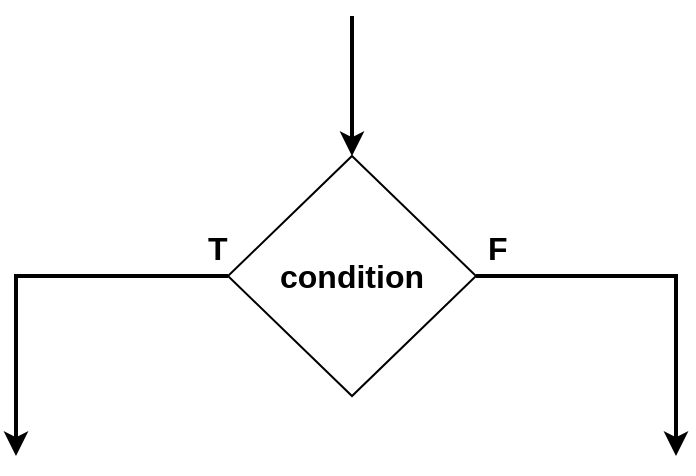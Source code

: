 <mxfile version="20.3.0" type="device"><diagram id="pXgeswJFgrXX6H0PBtK-" name="Page-1"><mxGraphModel dx="1102" dy="685" grid="1" gridSize="10" guides="1" tooltips="1" connect="1" arrows="1" fold="1" page="1" pageScale="1" pageWidth="827" pageHeight="1169" math="0" shadow="0"><root><mxCell id="0"/><mxCell id="1" parent="0"/><mxCell id="MMywEpvE90osVXSBj54r-1" value="&lt;font style=&quot;font-size: 16px;&quot;&gt;&lt;b&gt;condition&lt;/b&gt;&lt;/font&gt;" style="rhombus;whiteSpace=wrap;html=1;" vertex="1" parent="1"><mxGeometry x="336" y="120" width="124" height="120" as="geometry"/></mxCell><mxCell id="MMywEpvE90osVXSBj54r-2" value="" style="endArrow=classic;html=1;rounded=0;fontSize=16;exitX=1;exitY=0.5;exitDx=0;exitDy=0;strokeWidth=2;" edge="1" parent="1" source="MMywEpvE90osVXSBj54r-1"><mxGeometry width="50" height="50" relative="1" as="geometry"><mxPoint x="390" y="370" as="sourcePoint"/><mxPoint x="560" y="270" as="targetPoint"/><Array as="points"><mxPoint x="560" y="180"/></Array></mxGeometry></mxCell><mxCell id="MMywEpvE90osVXSBj54r-3" value="" style="endArrow=classic;html=1;rounded=0;fontSize=16;exitX=0;exitY=0.5;exitDx=0;exitDy=0;strokeWidth=2;" edge="1" parent="1" source="MMywEpvE90osVXSBj54r-1"><mxGeometry width="50" height="50" relative="1" as="geometry"><mxPoint x="470" y="190" as="sourcePoint"/><mxPoint x="230" y="270" as="targetPoint"/><Array as="points"><mxPoint x="230" y="180"/></Array></mxGeometry></mxCell><mxCell id="MMywEpvE90osVXSBj54r-4" value="" style="endArrow=classic;html=1;rounded=0;strokeWidth=2;fontSize=16;entryX=0.5;entryY=0;entryDx=0;entryDy=0;" edge="1" parent="1" target="MMywEpvE90osVXSBj54r-1"><mxGeometry width="50" height="50" relative="1" as="geometry"><mxPoint x="398" y="50" as="sourcePoint"/><mxPoint x="440" y="320" as="targetPoint"/></mxGeometry></mxCell><mxCell id="MMywEpvE90osVXSBj54r-5" value="T" style="text;strokeColor=none;fillColor=none;align=left;verticalAlign=middle;spacingLeft=4;spacingRight=4;overflow=hidden;points=[[0,0.5],[1,0.5]];portConstraint=eastwest;rotatable=0;fontSize=16;fontStyle=1" vertex="1" parent="1"><mxGeometry x="320" y="150" width="30" height="30" as="geometry"/></mxCell><mxCell id="MMywEpvE90osVXSBj54r-6" value="F" style="text;strokeColor=none;fillColor=none;align=left;verticalAlign=middle;spacingLeft=4;spacingRight=4;overflow=hidden;points=[[0,0.5],[1,0.5]];portConstraint=eastwest;rotatable=0;fontSize=16;fontStyle=1" vertex="1" parent="1"><mxGeometry x="460" y="150" width="30" height="30" as="geometry"/></mxCell></root></mxGraphModel></diagram></mxfile>